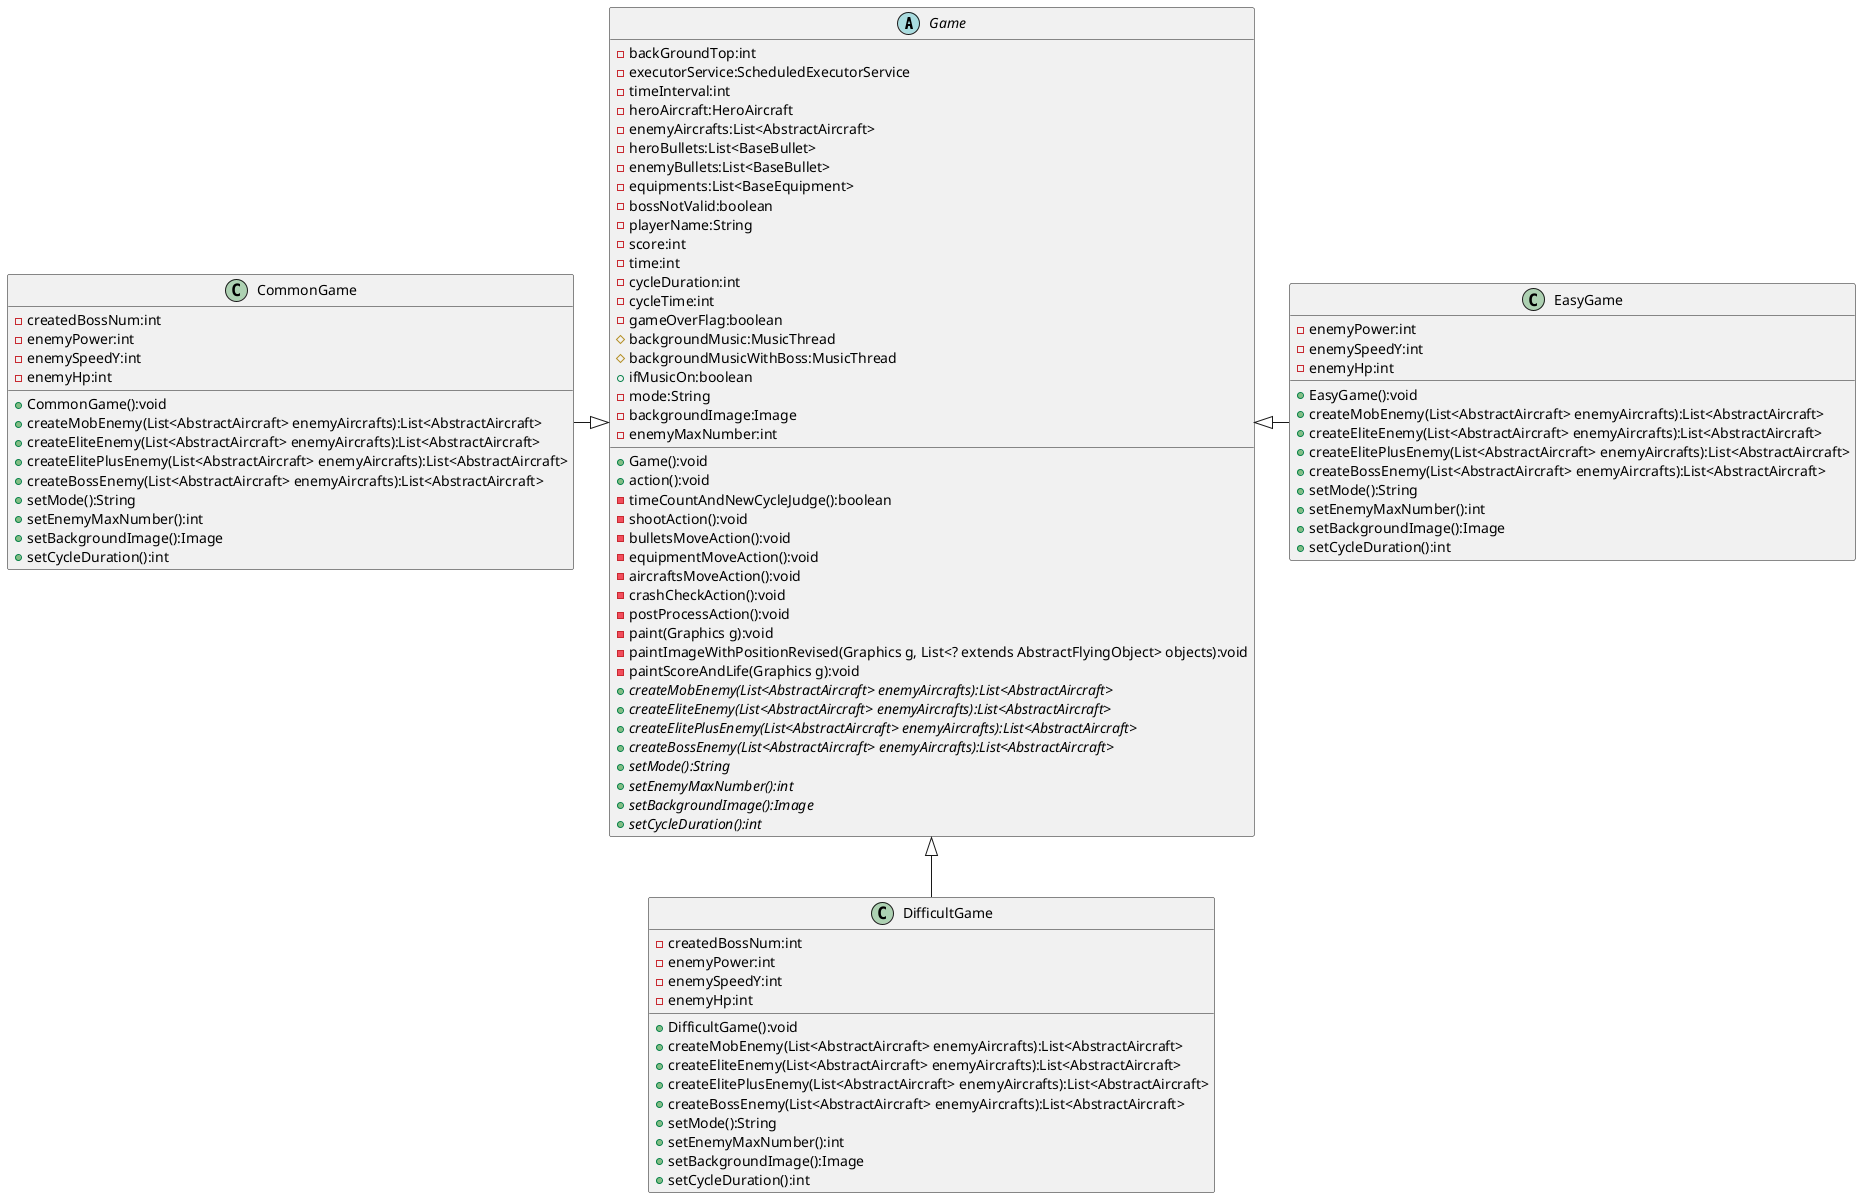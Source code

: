 @startuml

abstract class Game{
    - backGroundTop:int
    - executorService:ScheduledExecutorService
    - timeInterval:int
    - heroAircraft:HeroAircraft
    - enemyAircrafts:List<AbstractAircraft>
    - heroBullets:List<BaseBullet>
    - enemyBullets:List<BaseBullet>
    - equipments:List<BaseEquipment>
    - bossNotValid:boolean
    - playerName:String
    - score:int
    - time:int
    - cycleDuration:int
    - cycleTime:int
    - gameOverFlag:boolean
    # backgroundMusic:MusicThread
    # backgroundMusicWithBoss:MusicThread
    + ifMusicOn:boolean
    - mode:String
    - backgroundImage:Image
    - enemyMaxNumber:int
    + Game():void
    + action():void
    - timeCountAndNewCycleJudge():boolean
    - shootAction():void
    - bulletsMoveAction():void
    - equipmentMoveAction():void
    - aircraftsMoveAction():void
    - crashCheckAction():void
    - postProcessAction():void
    - paint(Graphics g):void
    - paintImageWithPositionRevised(Graphics g, List<? extends AbstractFlyingObject> objects):void
    - paintScoreAndLife(Graphics g):void
    + {abstract}createMobEnemy(List<AbstractAircraft> enemyAircrafts):List<AbstractAircraft>
    + {abstract}createEliteEnemy(List<AbstractAircraft> enemyAircrafts):List<AbstractAircraft>
    + {abstract}createElitePlusEnemy(List<AbstractAircraft> enemyAircrafts):List<AbstractAircraft>
    + {abstract}createBossEnemy(List<AbstractAircraft> enemyAircrafts):List<AbstractAircraft>
    + {abstract}setMode():String
    + {abstract}setEnemyMaxNumber():int
    + {abstract}setBackgroundImage():Image
    + {abstract}setCycleDuration():int
}

class EasyGame{
    - enemyPower:int
    - enemySpeedY:int
    - enemyHp:int
    + EasyGame():void
    + createMobEnemy(List<AbstractAircraft> enemyAircrafts):List<AbstractAircraft>
    + createEliteEnemy(List<AbstractAircraft> enemyAircrafts):List<AbstractAircraft>
    + createElitePlusEnemy(List<AbstractAircraft> enemyAircrafts):List<AbstractAircraft>
    + createBossEnemy(List<AbstractAircraft> enemyAircrafts):List<AbstractAircraft>
    + setMode():String
    + setEnemyMaxNumber():int
    + setBackgroundImage():Image
    + setCycleDuration():int
}
class CommonGame{
    - createdBossNum:int
    - enemyPower:int
    - enemySpeedY:int
    - enemyHp:int
    + CommonGame():void
    + createMobEnemy(List<AbstractAircraft> enemyAircrafts):List<AbstractAircraft>
    + createEliteEnemy(List<AbstractAircraft> enemyAircrafts):List<AbstractAircraft>
    + createElitePlusEnemy(List<AbstractAircraft> enemyAircrafts):List<AbstractAircraft>
    + createBossEnemy(List<AbstractAircraft> enemyAircrafts):List<AbstractAircraft>
    + setMode():String
    + setEnemyMaxNumber():int
    + setBackgroundImage():Image
    + setCycleDuration():int
}
class DifficultGame{
    - createdBossNum:int
    - enemyPower:int
    - enemySpeedY:int
    - enemyHp:int
    + DifficultGame():void
    + createMobEnemy(List<AbstractAircraft> enemyAircrafts):List<AbstractAircraft>
    + createEliteEnemy(List<AbstractAircraft> enemyAircrafts):List<AbstractAircraft>
    + createElitePlusEnemy(List<AbstractAircraft> enemyAircrafts):List<AbstractAircraft>
    + createBossEnemy(List<AbstractAircraft> enemyAircrafts):List<AbstractAircraft>
    + setMode():String
    + setEnemyMaxNumber():int
    + setBackgroundImage():Image
    + setCycleDuration():int
}
Game <|-r- EasyGame
Game <|-l- CommonGame
Game <|-- DifficultGame
@enduml